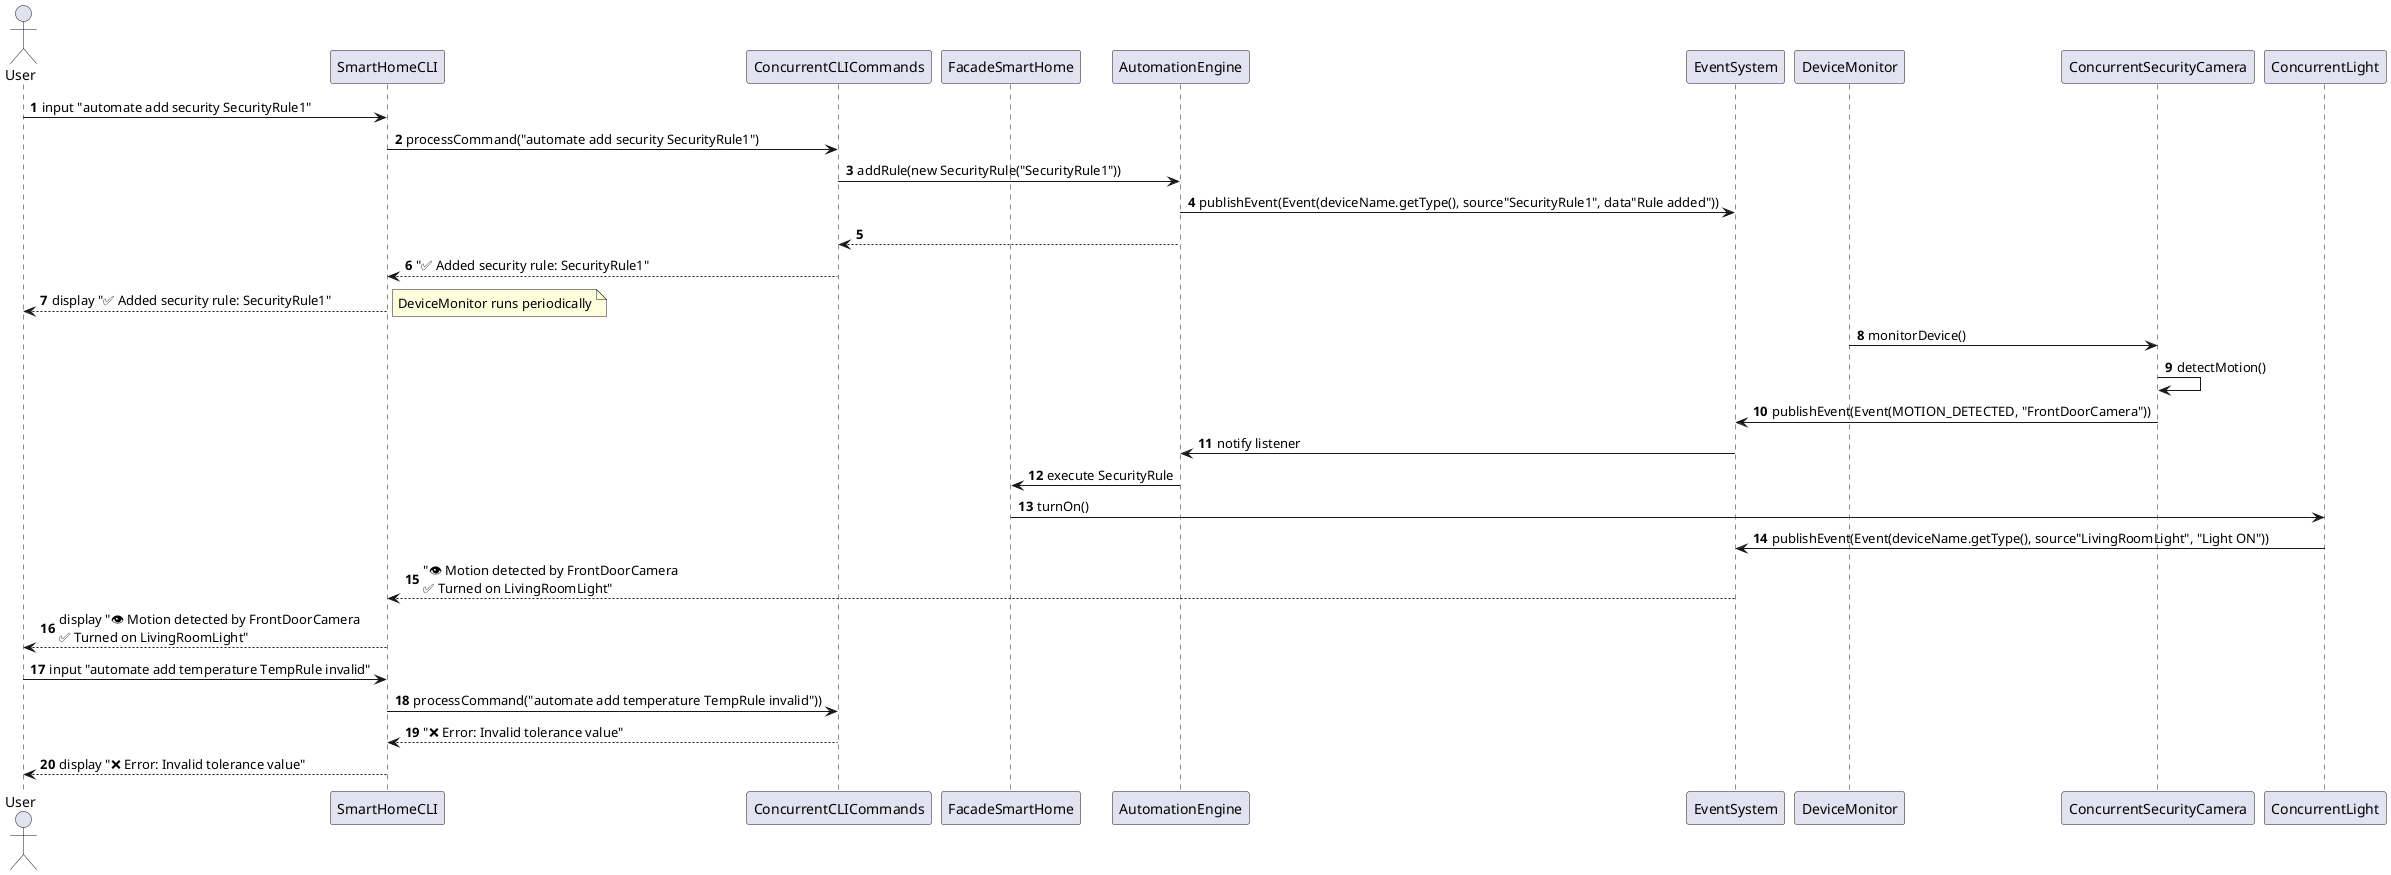 @startuml
' Sequence Diagram for Add Security Rule and Automate Light Toggle (Assignment 5)

autonumber
actor User
participant SmartHomeCLI as CLI
participant ConcurrentCLICommands as CC
participant FacadeSmartHome as F
participant AutomationEngine as AE
participant EventSystem as ES
participant DeviceMonitor as DM
participant ConcurrentSecurityCamera as CSC
participant ConcurrentLight as CL

User -> CLI: input "automate add security SecurityRule1"
CLI -> CC: processCommand("automate add security SecurityRule1")
CC -> AE: addRule(new SecurityRule("SecurityRule1"))
AE -> ES: publishEvent(Event(deviceName.getType(), source"SecurityRule1", data"Rule added"))
AE --> CC
CC --> CLI: "✅ Added security rule: SecurityRule1"
CLI --> User: display "✅ Added security rule: SecurityRule1"

' Motion detection
note right: DeviceMonitor runs periodically
DM -> CSC: monitorDevice()
CSC -> CSC: detectMotion()
CSC -> ES: publishEvent(Event(MOTION_DETECTED, "FrontDoorCamera"))
ES -> AE: notify listener
AE -> F: execute SecurityRule
F -> CL: turnOn()
CL -> ES: publishEvent(Event(deviceName.getType(), source"LivingRoomLight", "Light ON"))
ES --> CLI: "👁️ Motion detected by FrontDoorCamera\n✅ Turned on LivingRoomLight"
CLI --> User: display "👁️ Motion detected by FrontDoorCamera\n✅ Turned on LivingRoomLight"

' Error case: Invalid rule parameters
User -> CLI: input "automate add temperature TempRule invalid"
CLI -> CC: processCommand("automate add temperature TempRule invalid"))
CC --> CLI: "❌ Error: Invalid tolerance value"
CLI --> User: display "❌ Error: Invalid tolerance value"

@enduml